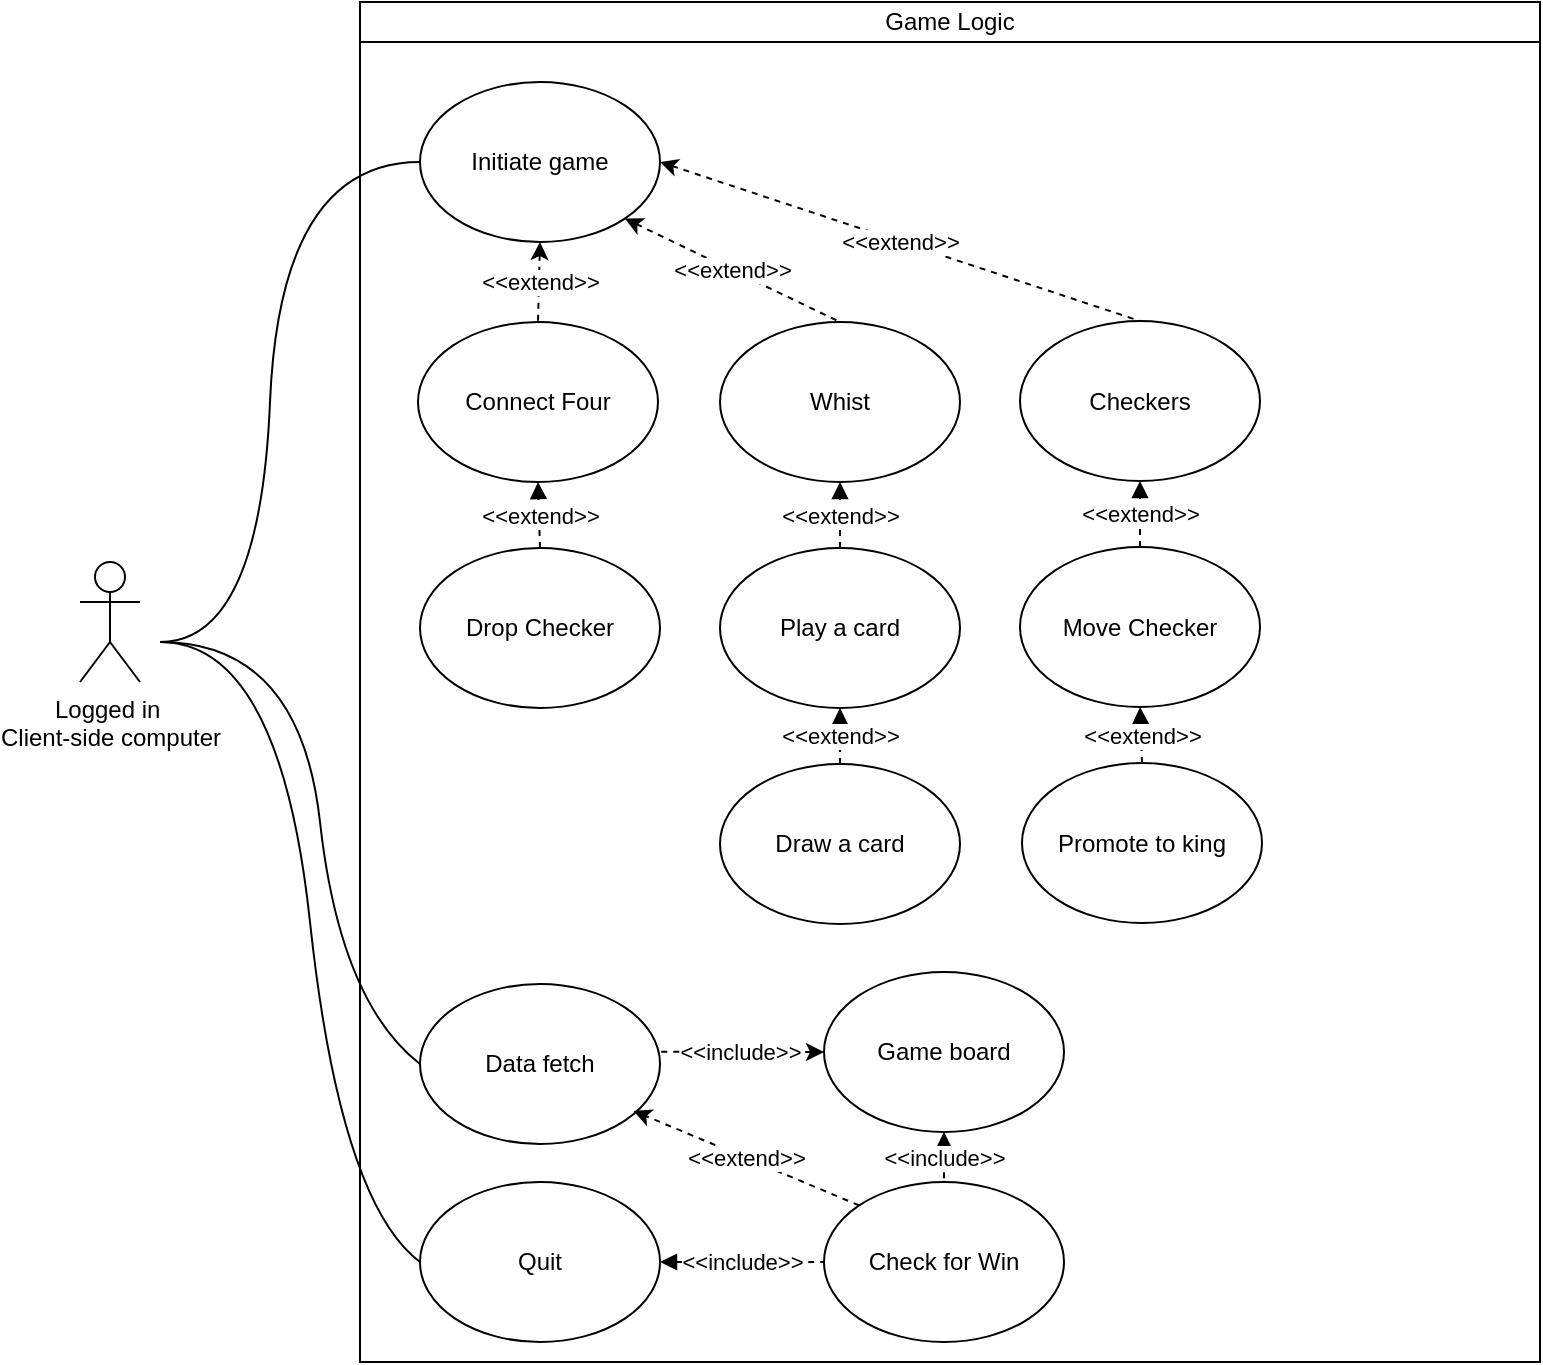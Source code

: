 <mxfile version="26.1.0">
  <diagram name="Page-1" id="NToZ00nypEnyv6gxQU2M">
    <mxGraphModel grid="1" page="1" gridSize="10" guides="1" tooltips="1" connect="1" arrows="1" fold="1" pageScale="1" pageWidth="850" pageHeight="1100" math="0" shadow="0">
      <root>
        <mxCell id="0" />
        <mxCell id="1" parent="0" />
        <mxCell id="tchoRPZfou53xLzlWMuH-1" value="&lt;div&gt;&lt;br&gt;&lt;/div&gt;" style="rounded=0;whiteSpace=wrap;html=1;fillColor=none;" vertex="1" parent="1">
          <mxGeometry x="200" y="130" width="590" height="660" as="geometry" />
        </mxCell>
        <mxCell id="tchoRPZfou53xLzlWMuH-2" value="&lt;div&gt;Logged in&amp;nbsp;&lt;/div&gt;&lt;div&gt;Client-side computer&lt;/div&gt;" style="shape=umlActor;verticalLabelPosition=bottom;verticalAlign=top;html=1;outlineConnect=0;" vertex="1" parent="1">
          <mxGeometry x="60" y="390" width="30" height="60" as="geometry" />
        </mxCell>
        <mxCell id="tchoRPZfou53xLzlWMuH-7" value="&lt;div&gt;Initiate game&lt;/div&gt;" style="ellipse;whiteSpace=wrap;html=1;" vertex="1" parent="1">
          <mxGeometry x="230" y="150" width="120" height="80" as="geometry" />
        </mxCell>
        <mxCell id="tchoRPZfou53xLzlWMuH-8" value="&lt;div&gt;&amp;lt;&amp;lt;extend&amp;gt;&amp;gt;&lt;/div&gt;" style="endArrow=none;dashed=1;html=1;rounded=0;entryX=0.5;entryY=0;entryDx=0;entryDy=0;strokeWidth=1;endFill=1;startFill=1;startArrow=classic;" edge="1" parent="1" target="tchoRPZfou53xLzlWMuH-13">
          <mxGeometry width="50" height="50" relative="1" as="geometry">
            <mxPoint x="350" y="190" as="sourcePoint" />
            <mxPoint x="450" y="190" as="targetPoint" />
          </mxGeometry>
        </mxCell>
        <mxCell id="tchoRPZfou53xLzlWMuH-9" value="" style="curved=1;endArrow=none;html=1;rounded=0;entryX=0;entryY=0.5;entryDx=0;entryDy=0;startFill=0;" edge="1" parent="1">
          <mxGeometry width="50" height="50" relative="1" as="geometry">
            <mxPoint x="100" y="430" as="sourcePoint" />
            <mxPoint x="230" y="190" as="targetPoint" />
            <Array as="points">
              <mxPoint x="150" y="430" />
              <mxPoint x="160" y="190" />
            </Array>
          </mxGeometry>
        </mxCell>
        <mxCell id="tchoRPZfou53xLzlWMuH-10" value="&lt;div&gt;Whist&lt;/div&gt;" style="ellipse;whiteSpace=wrap;html=1;" vertex="1" parent="1">
          <mxGeometry x="380" y="270" width="120" height="80" as="geometry" />
        </mxCell>
        <mxCell id="tchoRPZfou53xLzlWMuH-11" value="&lt;div&gt;Connect Four&lt;/div&gt;" style="ellipse;whiteSpace=wrap;html=1;" vertex="1" parent="1">
          <mxGeometry x="229" y="270" width="120" height="80" as="geometry" />
        </mxCell>
        <mxCell id="tchoRPZfou53xLzlWMuH-13" value="&lt;div&gt;Checkers&lt;/div&gt;" style="ellipse;whiteSpace=wrap;html=1;" vertex="1" parent="1">
          <mxGeometry x="530" y="269.5" width="120" height="80" as="geometry" />
        </mxCell>
        <mxCell id="tchoRPZfou53xLzlWMuH-14" value="&lt;div&gt;Quit&lt;/div&gt;" style="ellipse;whiteSpace=wrap;html=1;" vertex="1" parent="1">
          <mxGeometry x="230" y="700" width="120" height="80" as="geometry" />
        </mxCell>
        <mxCell id="tchoRPZfou53xLzlWMuH-19" value="" style="curved=1;endArrow=none;html=1;rounded=0;entryX=0;entryY=0.5;entryDx=0;entryDy=0;startFill=0;" edge="1" parent="1" target="tchoRPZfou53xLzlWMuH-14">
          <mxGeometry width="50" height="50" relative="1" as="geometry">
            <mxPoint x="100" y="430" as="sourcePoint" />
            <mxPoint x="370" y="410" as="targetPoint" />
            <Array as="points">
              <mxPoint x="160" y="430" />
              <mxPoint x="190" y="710" />
            </Array>
          </mxGeometry>
        </mxCell>
        <mxCell id="tchoRPZfou53xLzlWMuH-20" value="&lt;div&gt;Move Checker&lt;/div&gt;" style="ellipse;whiteSpace=wrap;html=1;" vertex="1" parent="1">
          <mxGeometry x="530" y="382.5" width="120" height="80" as="geometry" />
        </mxCell>
        <mxCell id="tchoRPZfou53xLzlWMuH-21" value="&lt;div&gt;Drop Checker&lt;/div&gt;" style="ellipse;whiteSpace=wrap;html=1;" vertex="1" parent="1">
          <mxGeometry x="230" y="383" width="120" height="80" as="geometry" />
        </mxCell>
        <mxCell id="tchoRPZfou53xLzlWMuH-22" value="&lt;div&gt;Data fetch&lt;/div&gt;" style="ellipse;whiteSpace=wrap;html=1;" vertex="1" parent="1">
          <mxGeometry x="230" y="601" width="120" height="80" as="geometry" />
        </mxCell>
        <mxCell id="tchoRPZfou53xLzlWMuH-23" value="Promote to king" style="ellipse;whiteSpace=wrap;html=1;" vertex="1" parent="1">
          <mxGeometry x="531" y="490.5" width="120" height="80" as="geometry" />
        </mxCell>
        <mxCell id="tchoRPZfou53xLzlWMuH-24" value="" style="curved=1;endArrow=none;html=1;rounded=0;entryX=0;entryY=0.5;entryDx=0;entryDy=0;startFill=0;" edge="1" parent="1" target="tchoRPZfou53xLzlWMuH-22">
          <mxGeometry width="50" height="50" relative="1" as="geometry">
            <mxPoint x="100" y="430" as="sourcePoint" />
            <mxPoint x="370" y="540" as="targetPoint" />
            <Array as="points">
              <mxPoint x="170" y="430" />
              <mxPoint x="190" y="610" />
            </Array>
          </mxGeometry>
        </mxCell>
        <mxCell id="tchoRPZfou53xLzlWMuH-25" value="&lt;div&gt;Game board&lt;/div&gt;" style="ellipse;whiteSpace=wrap;html=1;" vertex="1" parent="1">
          <mxGeometry x="432" y="595" width="120" height="80" as="geometry" />
        </mxCell>
        <mxCell id="tchoRPZfou53xLzlWMuH-26" value="&amp;lt;&amp;lt;extend&amp;gt;&amp;gt;" style="endArrow=block;dashed=1;html=1;rounded=0;entryX=0.5;entryY=1;entryDx=0;entryDy=0;exitX=0.5;exitY=0;exitDx=0;exitDy=0;endFill=1;startArrow=none;startFill=0;" edge="1" parent="1" source="tchoRPZfou53xLzlWMuH-23" target="tchoRPZfou53xLzlWMuH-20">
          <mxGeometry width="50" height="50" relative="1" as="geometry">
            <mxPoint x="431" y="439.5" as="sourcePoint" />
            <mxPoint x="481" y="389.5" as="targetPoint" />
          </mxGeometry>
        </mxCell>
        <mxCell id="tchoRPZfou53xLzlWMuH-28" value="&lt;div&gt;&amp;lt;&amp;lt;extend&amp;gt;&amp;gt;&lt;/div&gt;" style="endArrow=block;dashed=1;html=1;rounded=0;entryX=0.5;entryY=1;entryDx=0;entryDy=0;exitX=0.5;exitY=0;exitDx=0;exitDy=0;endFill=1;startArrow=none;startFill=0;" edge="1" parent="1" source="tchoRPZfou53xLzlWMuH-21" target="tchoRPZfou53xLzlWMuH-11">
          <mxGeometry width="50" height="50" relative="1" as="geometry">
            <mxPoint x="294" y="390" as="sourcePoint" />
            <mxPoint x="293" y="350" as="targetPoint" />
          </mxGeometry>
        </mxCell>
        <mxCell id="tchoRPZfou53xLzlWMuH-30" value="&lt;div&gt;&amp;lt;&amp;lt;include&amp;gt;&amp;gt;&lt;/div&gt;" style="endArrow=none;dashed=1;html=1;rounded=0;entryX=0.983;entryY=0.423;entryDx=0;entryDy=0;exitX=0;exitY=0.5;exitDx=0;exitDy=0;endFill=1;startArrow=classic;startFill=1;entryPerimeter=0;" edge="1" parent="1" source="tchoRPZfou53xLzlWMuH-25" target="tchoRPZfou53xLzlWMuH-22">
          <mxGeometry width="50" height="50" relative="1" as="geometry">
            <mxPoint x="441" y="430" as="sourcePoint" />
            <mxPoint x="440" y="390" as="targetPoint" />
          </mxGeometry>
        </mxCell>
        <mxCell id="tchoRPZfou53xLzlWMuH-32" value="&lt;div&gt;&amp;lt;&amp;lt;extend&amp;gt;&amp;gt;&lt;/div&gt;" style="endArrow=block;dashed=1;html=1;rounded=0;entryX=0.5;entryY=1;entryDx=0;entryDy=0;exitX=0.5;exitY=0;exitDx=0;exitDy=0;endFill=1;startArrow=none;startFill=0;" edge="1" parent="1" source="tchoRPZfou53xLzlWMuH-20" target="tchoRPZfou53xLzlWMuH-13">
          <mxGeometry x="-0.0" width="50" height="50" relative="1" as="geometry">
            <mxPoint x="593" y="389.5" as="sourcePoint" />
            <mxPoint x="592" y="349.5" as="targetPoint" />
            <mxPoint as="offset" />
          </mxGeometry>
        </mxCell>
        <mxCell id="tchoRPZfou53xLzlWMuH-33" value="&lt;div&gt;Game Logic&lt;/div&gt;" style="rounded=0;whiteSpace=wrap;html=1;" vertex="1" parent="1">
          <mxGeometry x="200" y="110" width="590" height="20" as="geometry" />
        </mxCell>
        <mxCell id="tchoRPZfou53xLzlWMuH-34" value="Check for Win" style="ellipse;whiteSpace=wrap;html=1;" vertex="1" parent="1">
          <mxGeometry x="432" y="700" width="120" height="80" as="geometry" />
        </mxCell>
        <mxCell id="tchoRPZfou53xLzlWMuH-35" value="&lt;div&gt;&amp;lt;&amp;lt;include&amp;gt;&amp;gt;&lt;/div&gt;" style="endArrow=none;dashed=1;html=1;rounded=0;entryX=0;entryY=0.5;entryDx=0;entryDy=0;exitX=1;exitY=0.5;exitDx=0;exitDy=0;endFill=1;startArrow=block;startFill=1;" edge="1" parent="1" source="tchoRPZfou53xLzlWMuH-14" target="tchoRPZfou53xLzlWMuH-34">
          <mxGeometry width="50" height="50" relative="1" as="geometry">
            <mxPoint x="442" y="646" as="sourcePoint" />
            <mxPoint x="358" y="646" as="targetPoint" />
          </mxGeometry>
        </mxCell>
        <mxCell id="tchoRPZfou53xLzlWMuH-36" value="&lt;div&gt;&amp;lt;&amp;lt;include&amp;gt;&amp;gt;&lt;/div&gt;" style="endArrow=none;dashed=1;html=1;rounded=0;entryX=0.5;entryY=0;entryDx=0;entryDy=0;exitX=0.5;exitY=1;exitDx=0;exitDy=0;endFill=1;startArrow=block;startFill=1;" edge="1" parent="1" source="tchoRPZfou53xLzlWMuH-25" target="tchoRPZfou53xLzlWMuH-34">
          <mxGeometry width="50" height="50" relative="1" as="geometry">
            <mxPoint x="360" y="750" as="sourcePoint" />
            <mxPoint x="442" y="750" as="targetPoint" />
          </mxGeometry>
        </mxCell>
        <mxCell id="tchoRPZfou53xLzlWMuH-38" value="&lt;div&gt;&amp;lt;&amp;lt;extend&amp;gt;&amp;gt;&lt;/div&gt;" style="endArrow=none;dashed=1;html=1;rounded=0;entryX=0.5;entryY=0;entryDx=0;entryDy=0;strokeWidth=1;endFill=1;startFill=1;startArrow=classic;exitX=0.5;exitY=1;exitDx=0;exitDy=0;" edge="1" parent="1" source="tchoRPZfou53xLzlWMuH-7" target="tchoRPZfou53xLzlWMuH-11">
          <mxGeometry width="50" height="50" relative="1" as="geometry">
            <mxPoint x="360" y="200" as="sourcePoint" />
            <mxPoint x="589" y="280" as="targetPoint" />
          </mxGeometry>
        </mxCell>
        <mxCell id="tchoRPZfou53xLzlWMuH-39" value="&lt;div&gt;&amp;lt;&amp;lt;extend&amp;gt;&amp;gt;&lt;/div&gt;" style="endArrow=none;dashed=1;html=1;rounded=0;entryX=0.5;entryY=0;entryDx=0;entryDy=0;strokeWidth=1;endFill=1;startFill=1;startArrow=classic;exitX=1;exitY=1;exitDx=0;exitDy=0;" edge="1" parent="1" source="tchoRPZfou53xLzlWMuH-7" target="tchoRPZfou53xLzlWMuH-10">
          <mxGeometry width="50" height="50" relative="1" as="geometry">
            <mxPoint x="349" y="226" as="sourcePoint" />
            <mxPoint x="440" y="280" as="targetPoint" />
          </mxGeometry>
        </mxCell>
        <mxCell id="tchoRPZfou53xLzlWMuH-40" value="&lt;div&gt;&amp;lt;&amp;lt;extend&amp;gt;&amp;gt;&lt;/div&gt;" style="endArrow=classic;dashed=1;html=1;rounded=0;entryX=0.89;entryY=0.793;entryDx=0;entryDy=0;entryPerimeter=0;exitX=0;exitY=0;exitDx=0;exitDy=0;startArrow=none;startFill=0;endFill=1;" edge="1" parent="1" source="tchoRPZfou53xLzlWMuH-34" target="tchoRPZfou53xLzlWMuH-22">
          <mxGeometry width="50" height="50" relative="1" as="geometry">
            <mxPoint x="480" y="710" as="sourcePoint" />
            <mxPoint x="530" y="660" as="targetPoint" />
          </mxGeometry>
        </mxCell>
        <mxCell id="tchoRPZfou53xLzlWMuH-41" value="&lt;div&gt;Play a card&lt;/div&gt;" style="ellipse;whiteSpace=wrap;html=1;" vertex="1" parent="1">
          <mxGeometry x="380" y="383" width="120" height="80" as="geometry" />
        </mxCell>
        <mxCell id="tchoRPZfou53xLzlWMuH-42" value="&lt;div&gt;Draw a card&lt;/div&gt;" style="ellipse;whiteSpace=wrap;html=1;" vertex="1" parent="1">
          <mxGeometry x="380" y="491" width="120" height="80" as="geometry" />
        </mxCell>
        <mxCell id="tchoRPZfou53xLzlWMuH-44" value="&lt;div&gt;&amp;lt;&amp;lt;extend&amp;gt;&amp;gt;&lt;/div&gt;" style="endArrow=block;dashed=1;html=1;rounded=0;entryX=0.5;entryY=1;entryDx=0;entryDy=0;exitX=0.5;exitY=0;exitDx=0;exitDy=0;endFill=1;startArrow=none;startFill=0;" edge="1" parent="1" source="tchoRPZfou53xLzlWMuH-42" target="tchoRPZfou53xLzlWMuH-41">
          <mxGeometry width="50" height="50" relative="1" as="geometry">
            <mxPoint x="661" y="393" as="sourcePoint" />
            <mxPoint x="660" y="360" as="targetPoint" />
          </mxGeometry>
        </mxCell>
        <mxCell id="tchoRPZfou53xLzlWMuH-45" value="&lt;div&gt;&amp;lt;&amp;lt;extend&amp;gt;&amp;gt;&lt;/div&gt;" style="endArrow=block;dashed=1;html=1;rounded=0;entryX=0.5;entryY=1;entryDx=0;entryDy=0;exitX=0.5;exitY=0;exitDx=0;exitDy=0;endFill=1;startArrow=none;startFill=0;" edge="1" parent="1" source="tchoRPZfou53xLzlWMuH-41" target="tchoRPZfou53xLzlWMuH-10">
          <mxGeometry width="50" height="50" relative="1" as="geometry">
            <mxPoint x="671" y="403" as="sourcePoint" />
            <mxPoint x="670" y="370" as="targetPoint" />
          </mxGeometry>
        </mxCell>
      </root>
    </mxGraphModel>
  </diagram>
</mxfile>
